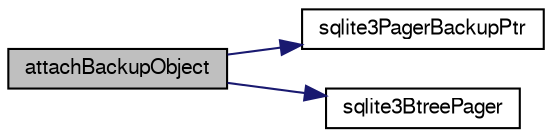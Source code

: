 digraph "attachBackupObject"
{
  edge [fontname="FreeSans",fontsize="10",labelfontname="FreeSans",labelfontsize="10"];
  node [fontname="FreeSans",fontsize="10",shape=record];
  rankdir="LR";
  Node13102 [label="attachBackupObject",height=0.2,width=0.4,color="black", fillcolor="grey75", style="filled", fontcolor="black"];
  Node13102 -> Node13103 [color="midnightblue",fontsize="10",style="solid",fontname="FreeSans"];
  Node13103 [label="sqlite3PagerBackupPtr",height=0.2,width=0.4,color="black", fillcolor="white", style="filled",URL="$sqlite3_8c.html#a4bb5c0e71be69f95defe13828b19b23f"];
  Node13102 -> Node13104 [color="midnightblue",fontsize="10",style="solid",fontname="FreeSans"];
  Node13104 [label="sqlite3BtreePager",height=0.2,width=0.4,color="black", fillcolor="white", style="filled",URL="$sqlite3_8c.html#aa0b1925984c0d8606d760b8fa27a4d7c"];
}
